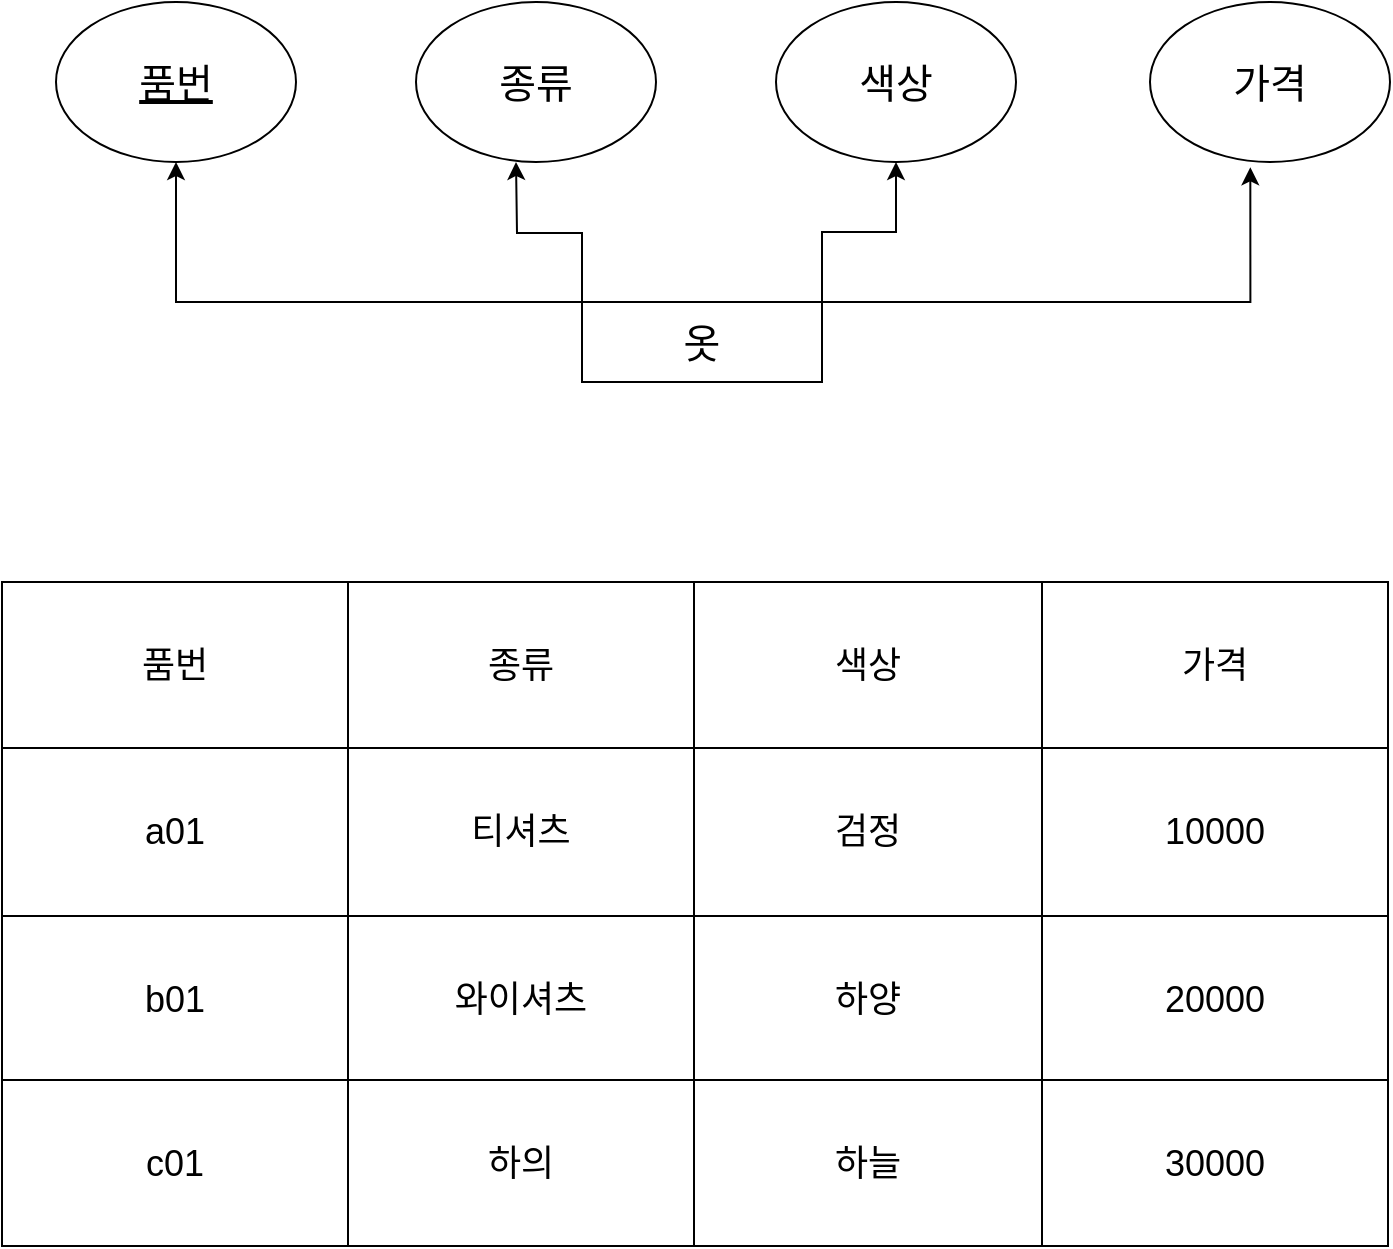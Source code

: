 <mxfile version="16.0.0" type="device"><diagram id="C5RBs43oDa-KdzZeNtuy" name="Page-1"><mxGraphModel dx="1100" dy="475" grid="1" gridSize="10" guides="1" tooltips="1" connect="1" arrows="1" fold="1" page="1" pageScale="1" pageWidth="827" pageHeight="1169" math="0" shadow="0"><root><mxCell id="WIyWlLk6GJQsqaUBKTNV-0"/><mxCell id="WIyWlLk6GJQsqaUBKTNV-1" parent="WIyWlLk6GJQsqaUBKTNV-0"/><mxCell id="tzvpvZWnErtCqug2Zrgk-0" value="&lt;span style=&quot;font-size: 20px&quot;&gt;색상&lt;/span&gt;" style="ellipse;whiteSpace=wrap;html=1;" vertex="1" parent="WIyWlLk6GJQsqaUBKTNV-1"><mxGeometry x="327" y="330" width="120" height="80" as="geometry"/></mxCell><mxCell id="tzvpvZWnErtCqug2Zrgk-1" value="&lt;span style=&quot;font-size: 20px&quot;&gt;가격&lt;/span&gt;" style="ellipse;whiteSpace=wrap;html=1;" vertex="1" parent="WIyWlLk6GJQsqaUBKTNV-1"><mxGeometry x="514" y="330" width="120" height="80" as="geometry"/></mxCell><mxCell id="tzvpvZWnErtCqug2Zrgk-2" value="&lt;span style=&quot;font-size: 20px&quot;&gt;종류&lt;/span&gt;" style="ellipse;whiteSpace=wrap;html=1;" vertex="1" parent="WIyWlLk6GJQsqaUBKTNV-1"><mxGeometry x="147" y="330" width="120" height="80" as="geometry"/></mxCell><mxCell id="tzvpvZWnErtCqug2Zrgk-3" style="edgeStyle=orthogonalEdgeStyle;rounded=0;orthogonalLoop=1;jettySize=auto;html=1;exitX=0;exitY=0;exitDx=0;exitDy=0;" edge="1" parent="WIyWlLk6GJQsqaUBKTNV-1" source="tzvpvZWnErtCqug2Zrgk-8"><mxGeometry relative="1" as="geometry"><mxPoint x="197" y="410" as="targetPoint"/></mxGeometry></mxCell><mxCell id="tzvpvZWnErtCqug2Zrgk-4" style="edgeStyle=orthogonalEdgeStyle;rounded=0;orthogonalLoop=1;jettySize=auto;html=1;exitX=0.5;exitY=0;exitDx=0;exitDy=0;entryX=0.5;entryY=1;entryDx=0;entryDy=0;" edge="1" parent="WIyWlLk6GJQsqaUBKTNV-1" source="tzvpvZWnErtCqug2Zrgk-8" target="tzvpvZWnErtCqug2Zrgk-0"><mxGeometry relative="1" as="geometry"><Array as="points"><mxPoint x="350" y="480"/><mxPoint x="350" y="445"/><mxPoint x="387" y="445"/></Array></mxGeometry></mxCell><mxCell id="tzvpvZWnErtCqug2Zrgk-5" style="edgeStyle=orthogonalEdgeStyle;rounded=0;orthogonalLoop=1;jettySize=auto;html=1;exitX=1;exitY=0;exitDx=0;exitDy=0;entryX=0.418;entryY=1.033;entryDx=0;entryDy=0;entryPerimeter=0;" edge="1" parent="WIyWlLk6GJQsqaUBKTNV-1" source="tzvpvZWnErtCqug2Zrgk-8" target="tzvpvZWnErtCqug2Zrgk-1"><mxGeometry relative="1" as="geometry"><Array as="points"><mxPoint x="564" y="480"/></Array></mxGeometry></mxCell><mxCell id="tzvpvZWnErtCqug2Zrgk-33" style="edgeStyle=orthogonalEdgeStyle;rounded=0;orthogonalLoop=1;jettySize=auto;html=1;exitX=0;exitY=0;exitDx=0;exitDy=0;entryX=0.5;entryY=1;entryDx=0;entryDy=0;fontSize=18;" edge="1" parent="WIyWlLk6GJQsqaUBKTNV-1" source="tzvpvZWnErtCqug2Zrgk-8" target="tzvpvZWnErtCqug2Zrgk-31"><mxGeometry relative="1" as="geometry"><Array as="points"><mxPoint x="27" y="480"/></Array></mxGeometry></mxCell><mxCell id="tzvpvZWnErtCqug2Zrgk-8" value="옷" style="rounded=0;whiteSpace=wrap;html=1;fontSize=20;" vertex="1" parent="WIyWlLk6GJQsqaUBKTNV-1"><mxGeometry x="230" y="480" width="120" height="40" as="geometry"/></mxCell><mxCell id="tzvpvZWnErtCqug2Zrgk-11" value="" style="shape=table;html=1;whiteSpace=wrap;startSize=0;container=1;collapsible=0;childLayout=tableLayout;" vertex="1" parent="WIyWlLk6GJQsqaUBKTNV-1"><mxGeometry x="113" y="620" width="520" height="250" as="geometry"/></mxCell><mxCell id="tzvpvZWnErtCqug2Zrgk-12" value="" style="shape=partialRectangle;html=1;whiteSpace=wrap;collapsible=0;dropTarget=0;pointerEvents=0;fillColor=none;top=0;left=0;bottom=0;right=0;points=[[0,0.5],[1,0.5]];portConstraint=eastwest;" vertex="1" parent="tzvpvZWnErtCqug2Zrgk-11"><mxGeometry width="520" height="83" as="geometry"/></mxCell><mxCell id="tzvpvZWnErtCqug2Zrgk-13" value="종류" style="shape=partialRectangle;html=1;whiteSpace=wrap;connectable=0;fillColor=none;top=0;left=0;bottom=0;right=0;overflow=hidden;pointerEvents=1;fontSize=18;" vertex="1" parent="tzvpvZWnErtCqug2Zrgk-12"><mxGeometry width="173" height="83" as="geometry"><mxRectangle width="173" height="83" as="alternateBounds"/></mxGeometry></mxCell><mxCell id="tzvpvZWnErtCqug2Zrgk-14" value="색상" style="shape=partialRectangle;html=1;whiteSpace=wrap;connectable=0;fillColor=none;top=0;left=0;bottom=0;right=0;overflow=hidden;pointerEvents=1;fontSize=18;" vertex="1" parent="tzvpvZWnErtCqug2Zrgk-12"><mxGeometry x="173" width="174" height="83" as="geometry"><mxRectangle width="174" height="83" as="alternateBounds"/></mxGeometry></mxCell><mxCell id="tzvpvZWnErtCqug2Zrgk-15" value="가격" style="shape=partialRectangle;html=1;whiteSpace=wrap;connectable=0;fillColor=none;top=0;left=0;bottom=0;right=0;overflow=hidden;pointerEvents=1;fontSize=18;" vertex="1" parent="tzvpvZWnErtCqug2Zrgk-12"><mxGeometry x="347" width="173" height="83" as="geometry"><mxRectangle width="173" height="83" as="alternateBounds"/></mxGeometry></mxCell><mxCell id="tzvpvZWnErtCqug2Zrgk-16" value="" style="shape=partialRectangle;html=1;whiteSpace=wrap;collapsible=0;dropTarget=0;pointerEvents=0;fillColor=none;top=0;left=0;bottom=0;right=0;points=[[0,0.5],[1,0.5]];portConstraint=eastwest;" vertex="1" parent="tzvpvZWnErtCqug2Zrgk-11"><mxGeometry y="83" width="520" height="84" as="geometry"/></mxCell><mxCell id="tzvpvZWnErtCqug2Zrgk-17" value="티셔츠" style="shape=partialRectangle;html=1;whiteSpace=wrap;connectable=0;fillColor=none;top=0;left=0;bottom=0;right=0;overflow=hidden;pointerEvents=1;fontSize=18;" vertex="1" parent="tzvpvZWnErtCqug2Zrgk-16"><mxGeometry width="173" height="84" as="geometry"><mxRectangle width="173" height="84" as="alternateBounds"/></mxGeometry></mxCell><mxCell id="tzvpvZWnErtCqug2Zrgk-18" value="검정" style="shape=partialRectangle;html=1;whiteSpace=wrap;connectable=0;fillColor=none;top=0;left=0;bottom=0;right=0;overflow=hidden;pointerEvents=1;fontSize=18;" vertex="1" parent="tzvpvZWnErtCqug2Zrgk-16"><mxGeometry x="173" width="174" height="84" as="geometry"><mxRectangle width="174" height="84" as="alternateBounds"/></mxGeometry></mxCell><mxCell id="tzvpvZWnErtCqug2Zrgk-19" value="10000" style="shape=partialRectangle;html=1;whiteSpace=wrap;connectable=0;fillColor=none;top=0;left=0;bottom=0;right=0;overflow=hidden;pointerEvents=1;fontSize=18;" vertex="1" parent="tzvpvZWnErtCqug2Zrgk-16"><mxGeometry x="347" width="173" height="84" as="geometry"><mxRectangle width="173" height="84" as="alternateBounds"/></mxGeometry></mxCell><mxCell id="tzvpvZWnErtCqug2Zrgk-20" value="" style="shape=partialRectangle;html=1;whiteSpace=wrap;collapsible=0;dropTarget=0;pointerEvents=0;fillColor=none;top=0;left=0;bottom=0;right=0;points=[[0,0.5],[1,0.5]];portConstraint=eastwest;" vertex="1" parent="tzvpvZWnErtCqug2Zrgk-11"><mxGeometry y="167" width="520" height="83" as="geometry"/></mxCell><mxCell id="tzvpvZWnErtCqug2Zrgk-21" value="와이셔츠" style="shape=partialRectangle;html=1;whiteSpace=wrap;connectable=0;fillColor=none;top=0;left=0;bottom=0;right=0;overflow=hidden;pointerEvents=1;fontSize=18;" vertex="1" parent="tzvpvZWnErtCqug2Zrgk-20"><mxGeometry width="173" height="83" as="geometry"><mxRectangle width="173" height="83" as="alternateBounds"/></mxGeometry></mxCell><mxCell id="tzvpvZWnErtCqug2Zrgk-22" value="하양" style="shape=partialRectangle;html=1;whiteSpace=wrap;connectable=0;fillColor=none;top=0;left=0;bottom=0;right=0;overflow=hidden;pointerEvents=1;fontSize=18;" vertex="1" parent="tzvpvZWnErtCqug2Zrgk-20"><mxGeometry x="173" width="174" height="83" as="geometry"><mxRectangle width="174" height="83" as="alternateBounds"/></mxGeometry></mxCell><mxCell id="tzvpvZWnErtCqug2Zrgk-23" value="20000" style="shape=partialRectangle;html=1;whiteSpace=wrap;connectable=0;fillColor=none;top=0;left=0;bottom=0;right=0;overflow=hidden;pointerEvents=1;fontSize=18;" vertex="1" parent="tzvpvZWnErtCqug2Zrgk-20"><mxGeometry x="347" width="173" height="83" as="geometry"><mxRectangle width="173" height="83" as="alternateBounds"/></mxGeometry></mxCell><mxCell id="tzvpvZWnErtCqug2Zrgk-24" value="하의" style="shape=partialRectangle;html=1;whiteSpace=wrap;connectable=0;fillColor=default;top=1;left=1;bottom=1;right=1;overflow=hidden;pointerEvents=1;strokeWidth=1;fontSize=18;" vertex="1" parent="WIyWlLk6GJQsqaUBKTNV-1"><mxGeometry x="113" y="869" width="173" height="83" as="geometry"><mxRectangle width="173" height="83" as="alternateBounds"/></mxGeometry></mxCell><mxCell id="tzvpvZWnErtCqug2Zrgk-25" value="하늘" style="shape=partialRectangle;html=1;whiteSpace=wrap;connectable=0;fillColor=default;top=1;left=1;bottom=1;right=1;overflow=hidden;pointerEvents=1;strokeWidth=1;fontSize=18;" vertex="1" parent="WIyWlLk6GJQsqaUBKTNV-1"><mxGeometry x="286" y="869" width="174" height="83" as="geometry"><mxRectangle width="174" height="83" as="alternateBounds"/></mxGeometry></mxCell><mxCell id="tzvpvZWnErtCqug2Zrgk-26" value="30000" style="shape=partialRectangle;html=1;whiteSpace=wrap;connectable=0;fillColor=default;top=1;left=1;bottom=1;right=1;overflow=hidden;pointerEvents=1;strokeWidth=1;fontSize=18;" vertex="1" parent="WIyWlLk6GJQsqaUBKTNV-1"><mxGeometry x="460" y="869" width="173" height="83" as="geometry"><mxRectangle width="173" height="83" as="alternateBounds"/></mxGeometry></mxCell><mxCell id="tzvpvZWnErtCqug2Zrgk-27" value="품번" style="shape=partialRectangle;html=1;whiteSpace=wrap;connectable=0;fillColor=default;top=1;left=1;bottom=1;right=1;overflow=hidden;pointerEvents=1;fontSize=18;" vertex="1" parent="WIyWlLk6GJQsqaUBKTNV-1"><mxGeometry x="-60" y="620" width="173" height="83" as="geometry"><mxRectangle width="173" height="83" as="alternateBounds"/></mxGeometry></mxCell><mxCell id="tzvpvZWnErtCqug2Zrgk-28" value="a01" style="shape=partialRectangle;html=1;whiteSpace=wrap;connectable=0;fillColor=default;top=1;left=1;bottom=1;right=1;overflow=hidden;pointerEvents=1;fontSize=18;" vertex="1" parent="WIyWlLk6GJQsqaUBKTNV-1"><mxGeometry x="-60" y="703" width="173" height="84" as="geometry"><mxRectangle width="173" height="84" as="alternateBounds"/></mxGeometry></mxCell><mxCell id="tzvpvZWnErtCqug2Zrgk-29" value="b01" style="shape=partialRectangle;html=1;whiteSpace=wrap;connectable=0;fillColor=default;top=1;left=1;bottom=1;right=1;overflow=hidden;pointerEvents=1;fontSize=18;" vertex="1" parent="WIyWlLk6GJQsqaUBKTNV-1"><mxGeometry x="-60" y="787" width="173" height="83" as="geometry"><mxRectangle width="173" height="83" as="alternateBounds"/></mxGeometry></mxCell><mxCell id="tzvpvZWnErtCqug2Zrgk-30" value="c01" style="shape=partialRectangle;html=1;whiteSpace=wrap;connectable=0;fillColor=default;top=1;left=1;bottom=1;right=1;overflow=hidden;pointerEvents=1;strokeWidth=1;fontSize=18;" vertex="1" parent="WIyWlLk6GJQsqaUBKTNV-1"><mxGeometry x="-60" y="869" width="173" height="83" as="geometry"><mxRectangle width="173" height="83" as="alternateBounds"/></mxGeometry></mxCell><mxCell id="tzvpvZWnErtCqug2Zrgk-31" value="&lt;span style=&quot;font-size: 20px&quot;&gt;&lt;u&gt;품번&lt;/u&gt;&lt;/span&gt;" style="ellipse;whiteSpace=wrap;html=1;" vertex="1" parent="WIyWlLk6GJQsqaUBKTNV-1"><mxGeometry x="-33" y="330" width="120" height="80" as="geometry"/></mxCell></root></mxGraphModel></diagram></mxfile>